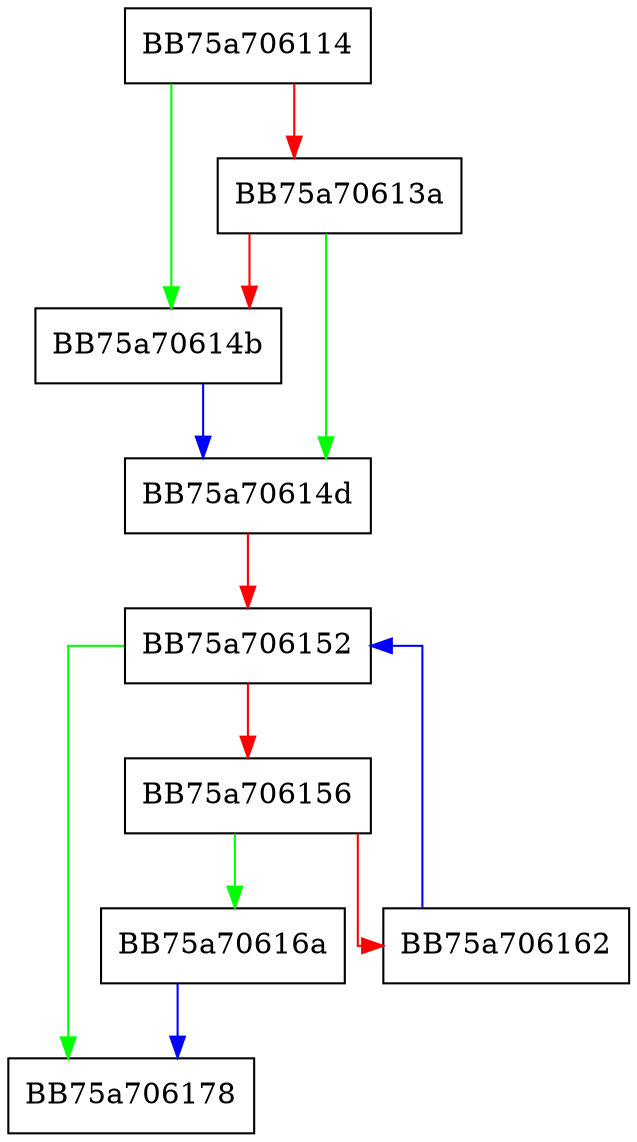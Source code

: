 digraph reinsert_hash {
  node [shape="box"];
  graph [splines=ortho];
  BB75a706114 -> BB75a70614b [color="green"];
  BB75a706114 -> BB75a70613a [color="red"];
  BB75a70613a -> BB75a70614d [color="green"];
  BB75a70613a -> BB75a70614b [color="red"];
  BB75a70614b -> BB75a70614d [color="blue"];
  BB75a70614d -> BB75a706152 [color="red"];
  BB75a706152 -> BB75a706178 [color="green"];
  BB75a706152 -> BB75a706156 [color="red"];
  BB75a706156 -> BB75a70616a [color="green"];
  BB75a706156 -> BB75a706162 [color="red"];
  BB75a706162 -> BB75a706152 [color="blue"];
  BB75a70616a -> BB75a706178 [color="blue"];
}